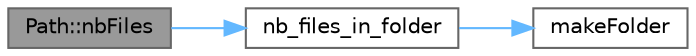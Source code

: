digraph "Path::nbFiles"
{
 // LATEX_PDF_SIZE
  bgcolor="transparent";
  edge [fontname=Helvetica,fontsize=10,labelfontname=Helvetica,labelfontsize=10];
  node [fontname=Helvetica,fontsize=10,shape=box,height=0.2,width=0.4];
  rankdir="LR";
  Node1 [id="Node000001",label="Path::nbFiles",height=0.2,width=0.4,color="gray40", fillcolor="grey60", style="filled", fontcolor="black",tooltip=" "];
  Node1 -> Node2 [id="edge1_Node000001_Node000002",color="steelblue1",style="solid",tooltip=" "];
  Node2 [id="Node000002",label="nb_files_in_folder",height=0.2,width=0.4,color="grey40", fillcolor="white", style="filled",URL="$files__functions_8hpp.html#a5e105952499e9ca713d2a2fd5db3299d",tooltip=" "];
  Node2 -> Node3 [id="edge2_Node000002_Node000003",color="steelblue1",style="solid",tooltip=" "];
  Node3 [id="Node000003",label="makeFolder",height=0.2,width=0.4,color="grey40", fillcolor="white", style="filled",URL="$files__functions_8hpp.html#acf60b8ed2e04f85068ce2ccdc1a67c2e",tooltip=" "];
}
